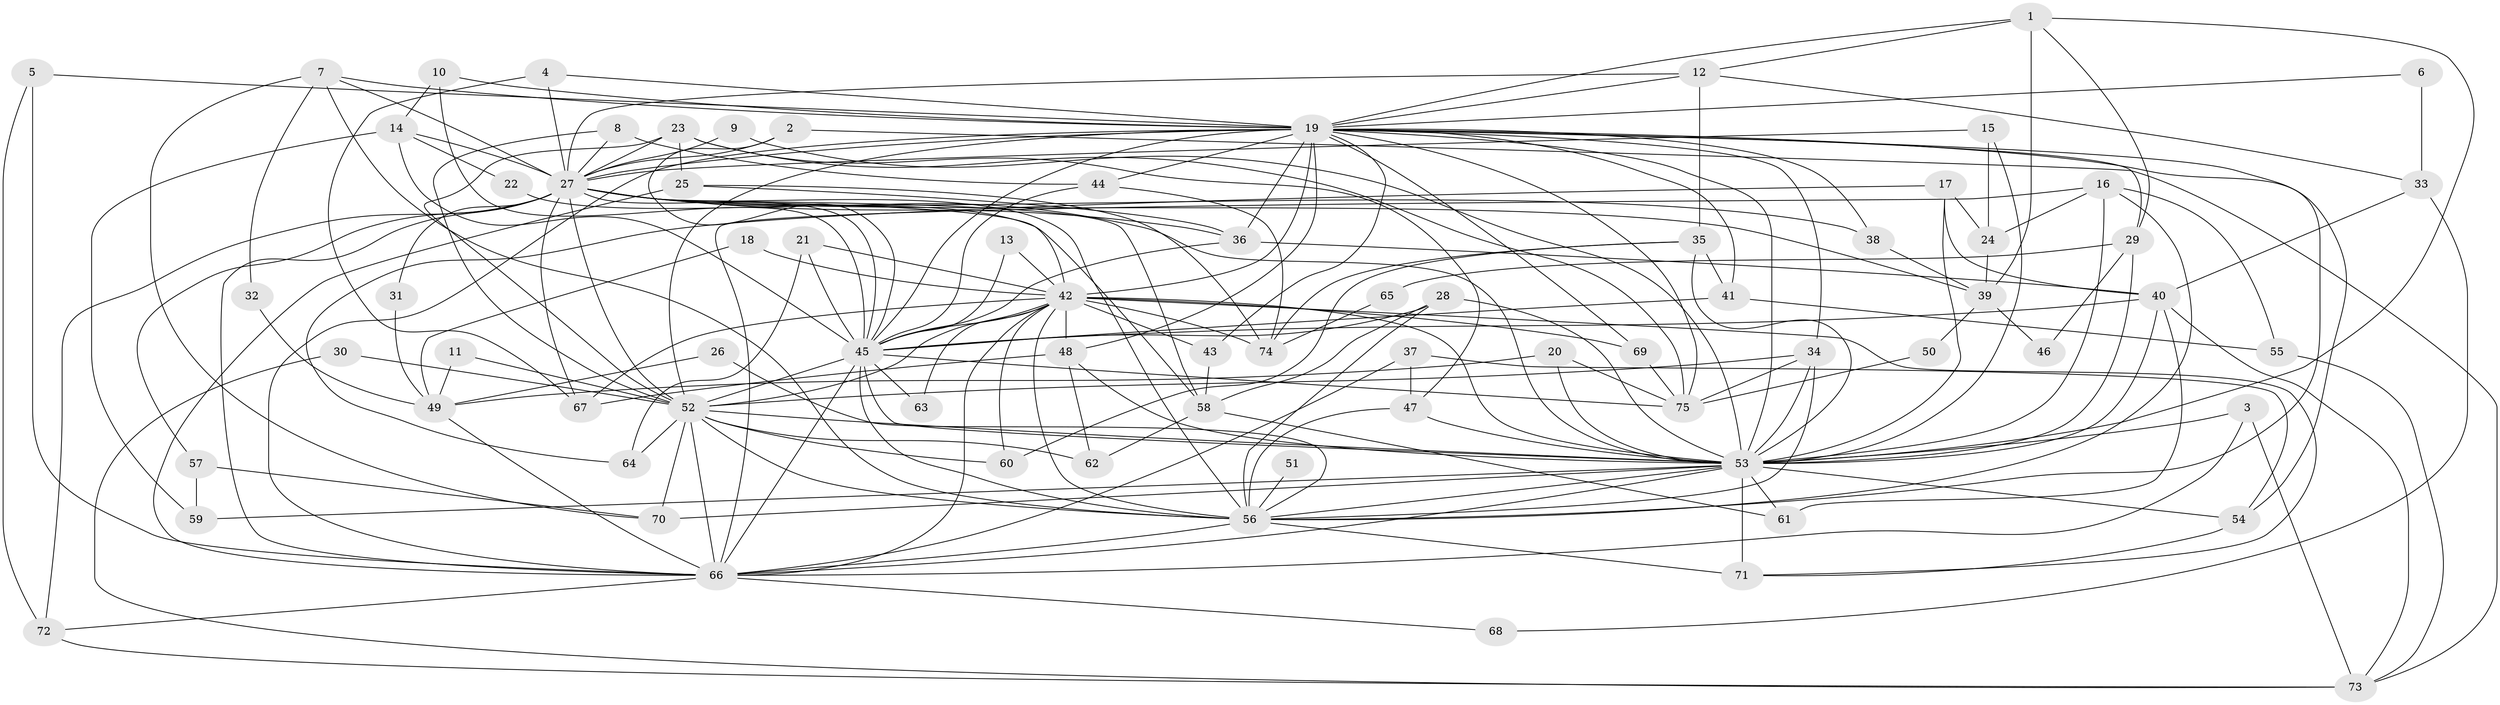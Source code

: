 // original degree distribution, {25: 0.006711409395973154, 15: 0.006711409395973154, 20: 0.020134228187919462, 23: 0.006711409395973154, 32: 0.006711409395973154, 37: 0.006711409395973154, 30: 0.006711409395973154, 16: 0.006711409395973154, 5: 0.08053691275167785, 2: 0.48322147651006714, 3: 0.24161073825503357, 9: 0.006711409395973154, 4: 0.087248322147651, 8: 0.006711409395973154, 7: 0.020134228187919462, 6: 0.006711409395973154}
// Generated by graph-tools (version 1.1) at 2025/01/03/09/25 03:01:13]
// undirected, 75 vertices, 200 edges
graph export_dot {
graph [start="1"]
  node [color=gray90,style=filled];
  1;
  2;
  3;
  4;
  5;
  6;
  7;
  8;
  9;
  10;
  11;
  12;
  13;
  14;
  15;
  16;
  17;
  18;
  19;
  20;
  21;
  22;
  23;
  24;
  25;
  26;
  27;
  28;
  29;
  30;
  31;
  32;
  33;
  34;
  35;
  36;
  37;
  38;
  39;
  40;
  41;
  42;
  43;
  44;
  45;
  46;
  47;
  48;
  49;
  50;
  51;
  52;
  53;
  54;
  55;
  56;
  57;
  58;
  59;
  60;
  61;
  62;
  63;
  64;
  65;
  66;
  67;
  68;
  69;
  70;
  71;
  72;
  73;
  74;
  75;
  1 -- 12 [weight=1.0];
  1 -- 19 [weight=1.0];
  1 -- 29 [weight=1.0];
  1 -- 39 [weight=1.0];
  1 -- 53 [weight=1.0];
  2 -- 27 [weight=1.0];
  2 -- 45 [weight=1.0];
  2 -- 73 [weight=1.0];
  3 -- 53 [weight=1.0];
  3 -- 66 [weight=1.0];
  3 -- 73 [weight=1.0];
  4 -- 19 [weight=1.0];
  4 -- 27 [weight=1.0];
  4 -- 67 [weight=1.0];
  5 -- 19 [weight=1.0];
  5 -- 66 [weight=1.0];
  5 -- 72 [weight=1.0];
  6 -- 19 [weight=1.0];
  6 -- 33 [weight=1.0];
  7 -- 19 [weight=1.0];
  7 -- 27 [weight=1.0];
  7 -- 32 [weight=1.0];
  7 -- 56 [weight=1.0];
  7 -- 70 [weight=1.0];
  8 -- 27 [weight=1.0];
  8 -- 44 [weight=1.0];
  8 -- 52 [weight=1.0];
  9 -- 27 [weight=1.0];
  9 -- 53 [weight=1.0];
  10 -- 14 [weight=1.0];
  10 -- 19 [weight=1.0];
  10 -- 45 [weight=1.0];
  11 -- 49 [weight=1.0];
  11 -- 52 [weight=1.0];
  12 -- 19 [weight=1.0];
  12 -- 27 [weight=1.0];
  12 -- 33 [weight=1.0];
  12 -- 35 [weight=1.0];
  13 -- 42 [weight=1.0];
  13 -- 45 [weight=1.0];
  14 -- 22 [weight=1.0];
  14 -- 27 [weight=1.0];
  14 -- 45 [weight=1.0];
  14 -- 59 [weight=1.0];
  15 -- 24 [weight=1.0];
  15 -- 27 [weight=1.0];
  15 -- 53 [weight=1.0];
  16 -- 24 [weight=1.0];
  16 -- 53 [weight=1.0];
  16 -- 55 [weight=1.0];
  16 -- 56 [weight=1.0];
  16 -- 66 [weight=1.0];
  17 -- 24 [weight=1.0];
  17 -- 40 [weight=1.0];
  17 -- 53 [weight=1.0];
  17 -- 64 [weight=1.0];
  18 -- 42 [weight=1.0];
  18 -- 49 [weight=1.0];
  19 -- 27 [weight=3.0];
  19 -- 29 [weight=1.0];
  19 -- 34 [weight=1.0];
  19 -- 36 [weight=1.0];
  19 -- 38 [weight=1.0];
  19 -- 41 [weight=1.0];
  19 -- 42 [weight=3.0];
  19 -- 43 [weight=1.0];
  19 -- 44 [weight=1.0];
  19 -- 45 [weight=4.0];
  19 -- 48 [weight=1.0];
  19 -- 52 [weight=4.0];
  19 -- 53 [weight=3.0];
  19 -- 54 [weight=1.0];
  19 -- 56 [weight=3.0];
  19 -- 66 [weight=3.0];
  19 -- 69 [weight=2.0];
  19 -- 75 [weight=1.0];
  20 -- 49 [weight=1.0];
  20 -- 53 [weight=1.0];
  20 -- 75 [weight=1.0];
  21 -- 42 [weight=1.0];
  21 -- 45 [weight=1.0];
  21 -- 64 [weight=1.0];
  22 -- 58 [weight=1.0];
  23 -- 25 [weight=1.0];
  23 -- 27 [weight=1.0];
  23 -- 47 [weight=1.0];
  23 -- 52 [weight=1.0];
  23 -- 75 [weight=1.0];
  24 -- 39 [weight=2.0];
  25 -- 36 [weight=1.0];
  25 -- 66 [weight=1.0];
  25 -- 74 [weight=1.0];
  26 -- 49 [weight=2.0];
  26 -- 56 [weight=1.0];
  27 -- 31 [weight=1.0];
  27 -- 36 [weight=1.0];
  27 -- 38 [weight=1.0];
  27 -- 39 [weight=1.0];
  27 -- 42 [weight=1.0];
  27 -- 45 [weight=2.0];
  27 -- 52 [weight=2.0];
  27 -- 53 [weight=2.0];
  27 -- 56 [weight=1.0];
  27 -- 57 [weight=2.0];
  27 -- 58 [weight=1.0];
  27 -- 66 [weight=2.0];
  27 -- 67 [weight=1.0];
  27 -- 72 [weight=1.0];
  28 -- 45 [weight=1.0];
  28 -- 53 [weight=1.0];
  28 -- 56 [weight=1.0];
  28 -- 58 [weight=1.0];
  29 -- 46 [weight=1.0];
  29 -- 53 [weight=1.0];
  29 -- 65 [weight=1.0];
  30 -- 52 [weight=1.0];
  30 -- 73 [weight=1.0];
  31 -- 49 [weight=1.0];
  32 -- 49 [weight=1.0];
  33 -- 40 [weight=1.0];
  33 -- 68 [weight=1.0];
  34 -- 52 [weight=1.0];
  34 -- 53 [weight=2.0];
  34 -- 56 [weight=1.0];
  34 -- 75 [weight=1.0];
  35 -- 41 [weight=1.0];
  35 -- 53 [weight=2.0];
  35 -- 60 [weight=1.0];
  35 -- 74 [weight=1.0];
  36 -- 40 [weight=1.0];
  36 -- 45 [weight=2.0];
  37 -- 47 [weight=1.0];
  37 -- 54 [weight=1.0];
  37 -- 66 [weight=1.0];
  38 -- 39 [weight=1.0];
  39 -- 46 [weight=1.0];
  39 -- 50 [weight=1.0];
  40 -- 45 [weight=1.0];
  40 -- 53 [weight=2.0];
  40 -- 61 [weight=1.0];
  40 -- 73 [weight=1.0];
  41 -- 45 [weight=1.0];
  41 -- 55 [weight=1.0];
  42 -- 43 [weight=1.0];
  42 -- 45 [weight=2.0];
  42 -- 48 [weight=1.0];
  42 -- 52 [weight=1.0];
  42 -- 53 [weight=2.0];
  42 -- 56 [weight=1.0];
  42 -- 60 [weight=1.0];
  42 -- 63 [weight=1.0];
  42 -- 66 [weight=2.0];
  42 -- 67 [weight=1.0];
  42 -- 69 [weight=1.0];
  42 -- 71 [weight=1.0];
  42 -- 74 [weight=1.0];
  43 -- 58 [weight=1.0];
  44 -- 45 [weight=1.0];
  44 -- 74 [weight=1.0];
  45 -- 52 [weight=3.0];
  45 -- 53 [weight=1.0];
  45 -- 56 [weight=3.0];
  45 -- 63 [weight=1.0];
  45 -- 66 [weight=2.0];
  45 -- 75 [weight=1.0];
  47 -- 53 [weight=3.0];
  47 -- 56 [weight=1.0];
  48 -- 53 [weight=1.0];
  48 -- 62 [weight=1.0];
  48 -- 67 [weight=1.0];
  49 -- 66 [weight=1.0];
  50 -- 75 [weight=1.0];
  51 -- 56 [weight=1.0];
  52 -- 53 [weight=2.0];
  52 -- 56 [weight=1.0];
  52 -- 60 [weight=1.0];
  52 -- 62 [weight=1.0];
  52 -- 64 [weight=1.0];
  52 -- 66 [weight=1.0];
  52 -- 70 [weight=2.0];
  53 -- 54 [weight=1.0];
  53 -- 56 [weight=1.0];
  53 -- 59 [weight=1.0];
  53 -- 61 [weight=1.0];
  53 -- 66 [weight=1.0];
  53 -- 70 [weight=1.0];
  53 -- 71 [weight=2.0];
  54 -- 71 [weight=1.0];
  55 -- 73 [weight=1.0];
  56 -- 66 [weight=1.0];
  56 -- 71 [weight=1.0];
  57 -- 59 [weight=1.0];
  57 -- 70 [weight=1.0];
  58 -- 61 [weight=1.0];
  58 -- 62 [weight=1.0];
  65 -- 74 [weight=1.0];
  66 -- 68 [weight=1.0];
  66 -- 72 [weight=1.0];
  69 -- 75 [weight=1.0];
  72 -- 73 [weight=1.0];
}
